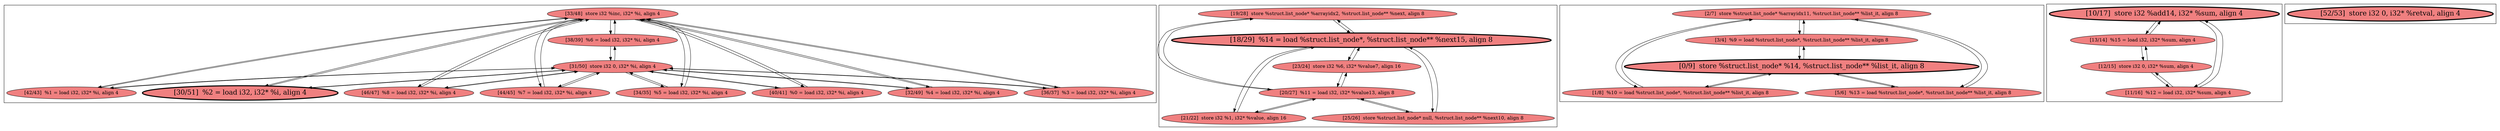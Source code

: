 
digraph G {



node110->node107 [ ]
node111->node110 [ ]
node91->node90 [ ]
node91->node88 [ ]
node105->node110 [ ]
node110->node111 [ ]
node109->node111 [ ]
node106->node109 [ ]
node107->node109 [ ]
node110->node112 [ ]
node87->node90 [ ]
node109->node104 [ ]
node108->node109 [ ]
node110->node102 [ ]
node102->node110 [ ]
node103->node110 [ ]
node109->node108 [ ]
node110->node108 [ ]
node112->node110 [ ]
node87->node88 [ ]
node99->node98 [ ]
node110->node105 [ ]
node110->node103 [ ]
node94->node92 [ ]
node101->node100 [ ]
node97->node99 [ ]
node95->node93 [ ]
node108->node110 [ ]
node103->node109 [ ]
node100->node98 [ ]
node89->node90 [ ]
node95->node94 [ ]
node105->node109 [ ]
node98->node99 [ ]
node100->node97 [ ]
node107->node110 [ ]
node92->node93 [ ]
node109->node107 [ ]
node86->node90 [ ]
node104->node110 [ ]
node111->node109 [ ]
node109->node106 [ ]
node99->node97 [ ]
node89->node88 [ ]
node101->node99 [ ]
node93->node95 [ ]
node93->node92 [ ]
node88->node91 [ ]
node98->node100 [ ]
node104->node109 [ ]
node109->node103 [ ]
node88->node89 [ ]
node90->node86 [ ]
node109->node105 [ ]
node112->node109 [ ]
node88->node86 [ ]
node106->node110 [ ]
node100->node101 [ ]
node110->node104 [ ]
node109->node112 [ ]
node90->node91 [ ]
node90->node89 [ ]
node102->node109 [ ]
node92->node94 [ ]
node109->node102 [ ]
node99->node101 [ ]
node86->node88 [ ]
node94->node95 [ ]
node110->node106 [ ]
node90->node87 [ ]
node97->node100 [ ]
node88->node87 [ ]


subgraph cluster4 {


node112 [fillcolor=lightcoral,label="[36/37]  %3 = load i32, i32* %i, align 4",shape=ellipse,style=filled ]
node111 [fillcolor=lightcoral,label="[34/35]  %5 = load i32, i32* %i, align 4",shape=ellipse,style=filled ]
node110 [fillcolor=lightcoral,label="[33/48]  store i32 %inc, i32* %i, align 4",shape=ellipse,style=filled ]
node109 [fillcolor=lightcoral,label="[31/50]  store i32 0, i32* %i, align 4",shape=ellipse,style=filled ]
node103 [fillcolor=lightcoral,label="[44/45]  %7 = load i32, i32* %i, align 4",shape=ellipse,style=filled ]
node108 [penwidth=3.0,fontsize=20,fillcolor=lightcoral,label="[30/51]  %2 = load i32, i32* %i, align 4",shape=ellipse,style=filled ]
node102 [fillcolor=lightcoral,label="[46/47]  %8 = load i32, i32* %i, align 4",shape=ellipse,style=filled ]
node104 [fillcolor=lightcoral,label="[42/43]  %1 = load i32, i32* %i, align 4",shape=ellipse,style=filled ]
node107 [fillcolor=lightcoral,label="[38/39]  %6 = load i32, i32* %i, align 4",shape=ellipse,style=filled ]
node105 [fillcolor=lightcoral,label="[40/41]  %0 = load i32, i32* %i, align 4",shape=ellipse,style=filled ]
node106 [fillcolor=lightcoral,label="[32/49]  %4 = load i32, i32* %i, align 4",shape=ellipse,style=filled ]



}

subgraph cluster3 {


node101 [fillcolor=lightcoral,label="[1/8]  %10 = load %struct.list_node*, %struct.list_node** %list_it, align 8",shape=ellipse,style=filled ]
node100 [penwidth=3.0,fontsize=20,fillcolor=lightcoral,label="[0/9]  store %struct.list_node* %14, %struct.list_node** %list_it, align 8",shape=ellipse,style=filled ]
node99 [fillcolor=lightcoral,label="[2/7]  store %struct.list_node* %arrayidx11, %struct.list_node** %list_it, align 8",shape=ellipse,style=filled ]
node97 [fillcolor=lightcoral,label="[5/6]  %13 = load %struct.list_node*, %struct.list_node** %list_it, align 8",shape=ellipse,style=filled ]
node98 [fillcolor=lightcoral,label="[3/4]  %9 = load %struct.list_node*, %struct.list_node** %list_it, align 8",shape=ellipse,style=filled ]



}

subgraph cluster2 {


node96 [penwidth=3.0,fontsize=20,fillcolor=lightcoral,label="[52/53]  store i32 0, i32* %retval, align 4",shape=ellipse,style=filled ]



}

subgraph cluster0 {


node90 [penwidth=3.0,fontsize=20,fillcolor=lightcoral,label="[18/29]  %14 = load %struct.list_node*, %struct.list_node** %next15, align 8",shape=ellipse,style=filled ]
node88 [fillcolor=lightcoral,label="[20/27]  %11 = load i32, i32* %value13, align 8",shape=ellipse,style=filled ]
node86 [fillcolor=lightcoral,label="[23/24]  store i32 %6, i32* %value7, align 16",shape=ellipse,style=filled ]
node91 [fillcolor=lightcoral,label="[19/28]  store %struct.list_node* %arrayidx2, %struct.list_node** %next, align 8",shape=ellipse,style=filled ]
node89 [fillcolor=lightcoral,label="[25/26]  store %struct.list_node* null, %struct.list_node** %next10, align 8",shape=ellipse,style=filled ]
node87 [fillcolor=lightcoral,label="[21/22]  store i32 %1, i32* %value, align 16",shape=ellipse,style=filled ]



}

subgraph cluster1 {


node95 [fillcolor=lightcoral,label="[11/16]  %12 = load i32, i32* %sum, align 4",shape=ellipse,style=filled ]
node94 [penwidth=3.0,fontsize=20,fillcolor=lightcoral,label="[10/17]  store i32 %add14, i32* %sum, align 4",shape=ellipse,style=filled ]
node92 [fillcolor=lightcoral,label="[13/14]  %15 = load i32, i32* %sum, align 4",shape=ellipse,style=filled ]
node93 [fillcolor=lightcoral,label="[12/15]  store i32 0, i32* %sum, align 4",shape=ellipse,style=filled ]



}

}
